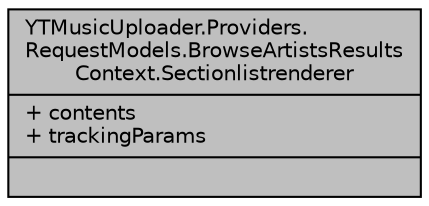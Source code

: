 digraph "YTMusicUploader.Providers.RequestModels.BrowseArtistsResultsContext.Sectionlistrenderer"
{
 // LATEX_PDF_SIZE
  edge [fontname="Helvetica",fontsize="10",labelfontname="Helvetica",labelfontsize="10"];
  node [fontname="Helvetica",fontsize="10",shape=record];
  Node1 [label="{YTMusicUploader.Providers.\lRequestModels.BrowseArtistsResults\lContext.Sectionlistrenderer\n|+ contents\l+ trackingParams\l|}",height=0.2,width=0.4,color="black", fillcolor="grey75", style="filled", fontcolor="black",tooltip=" "];
}
